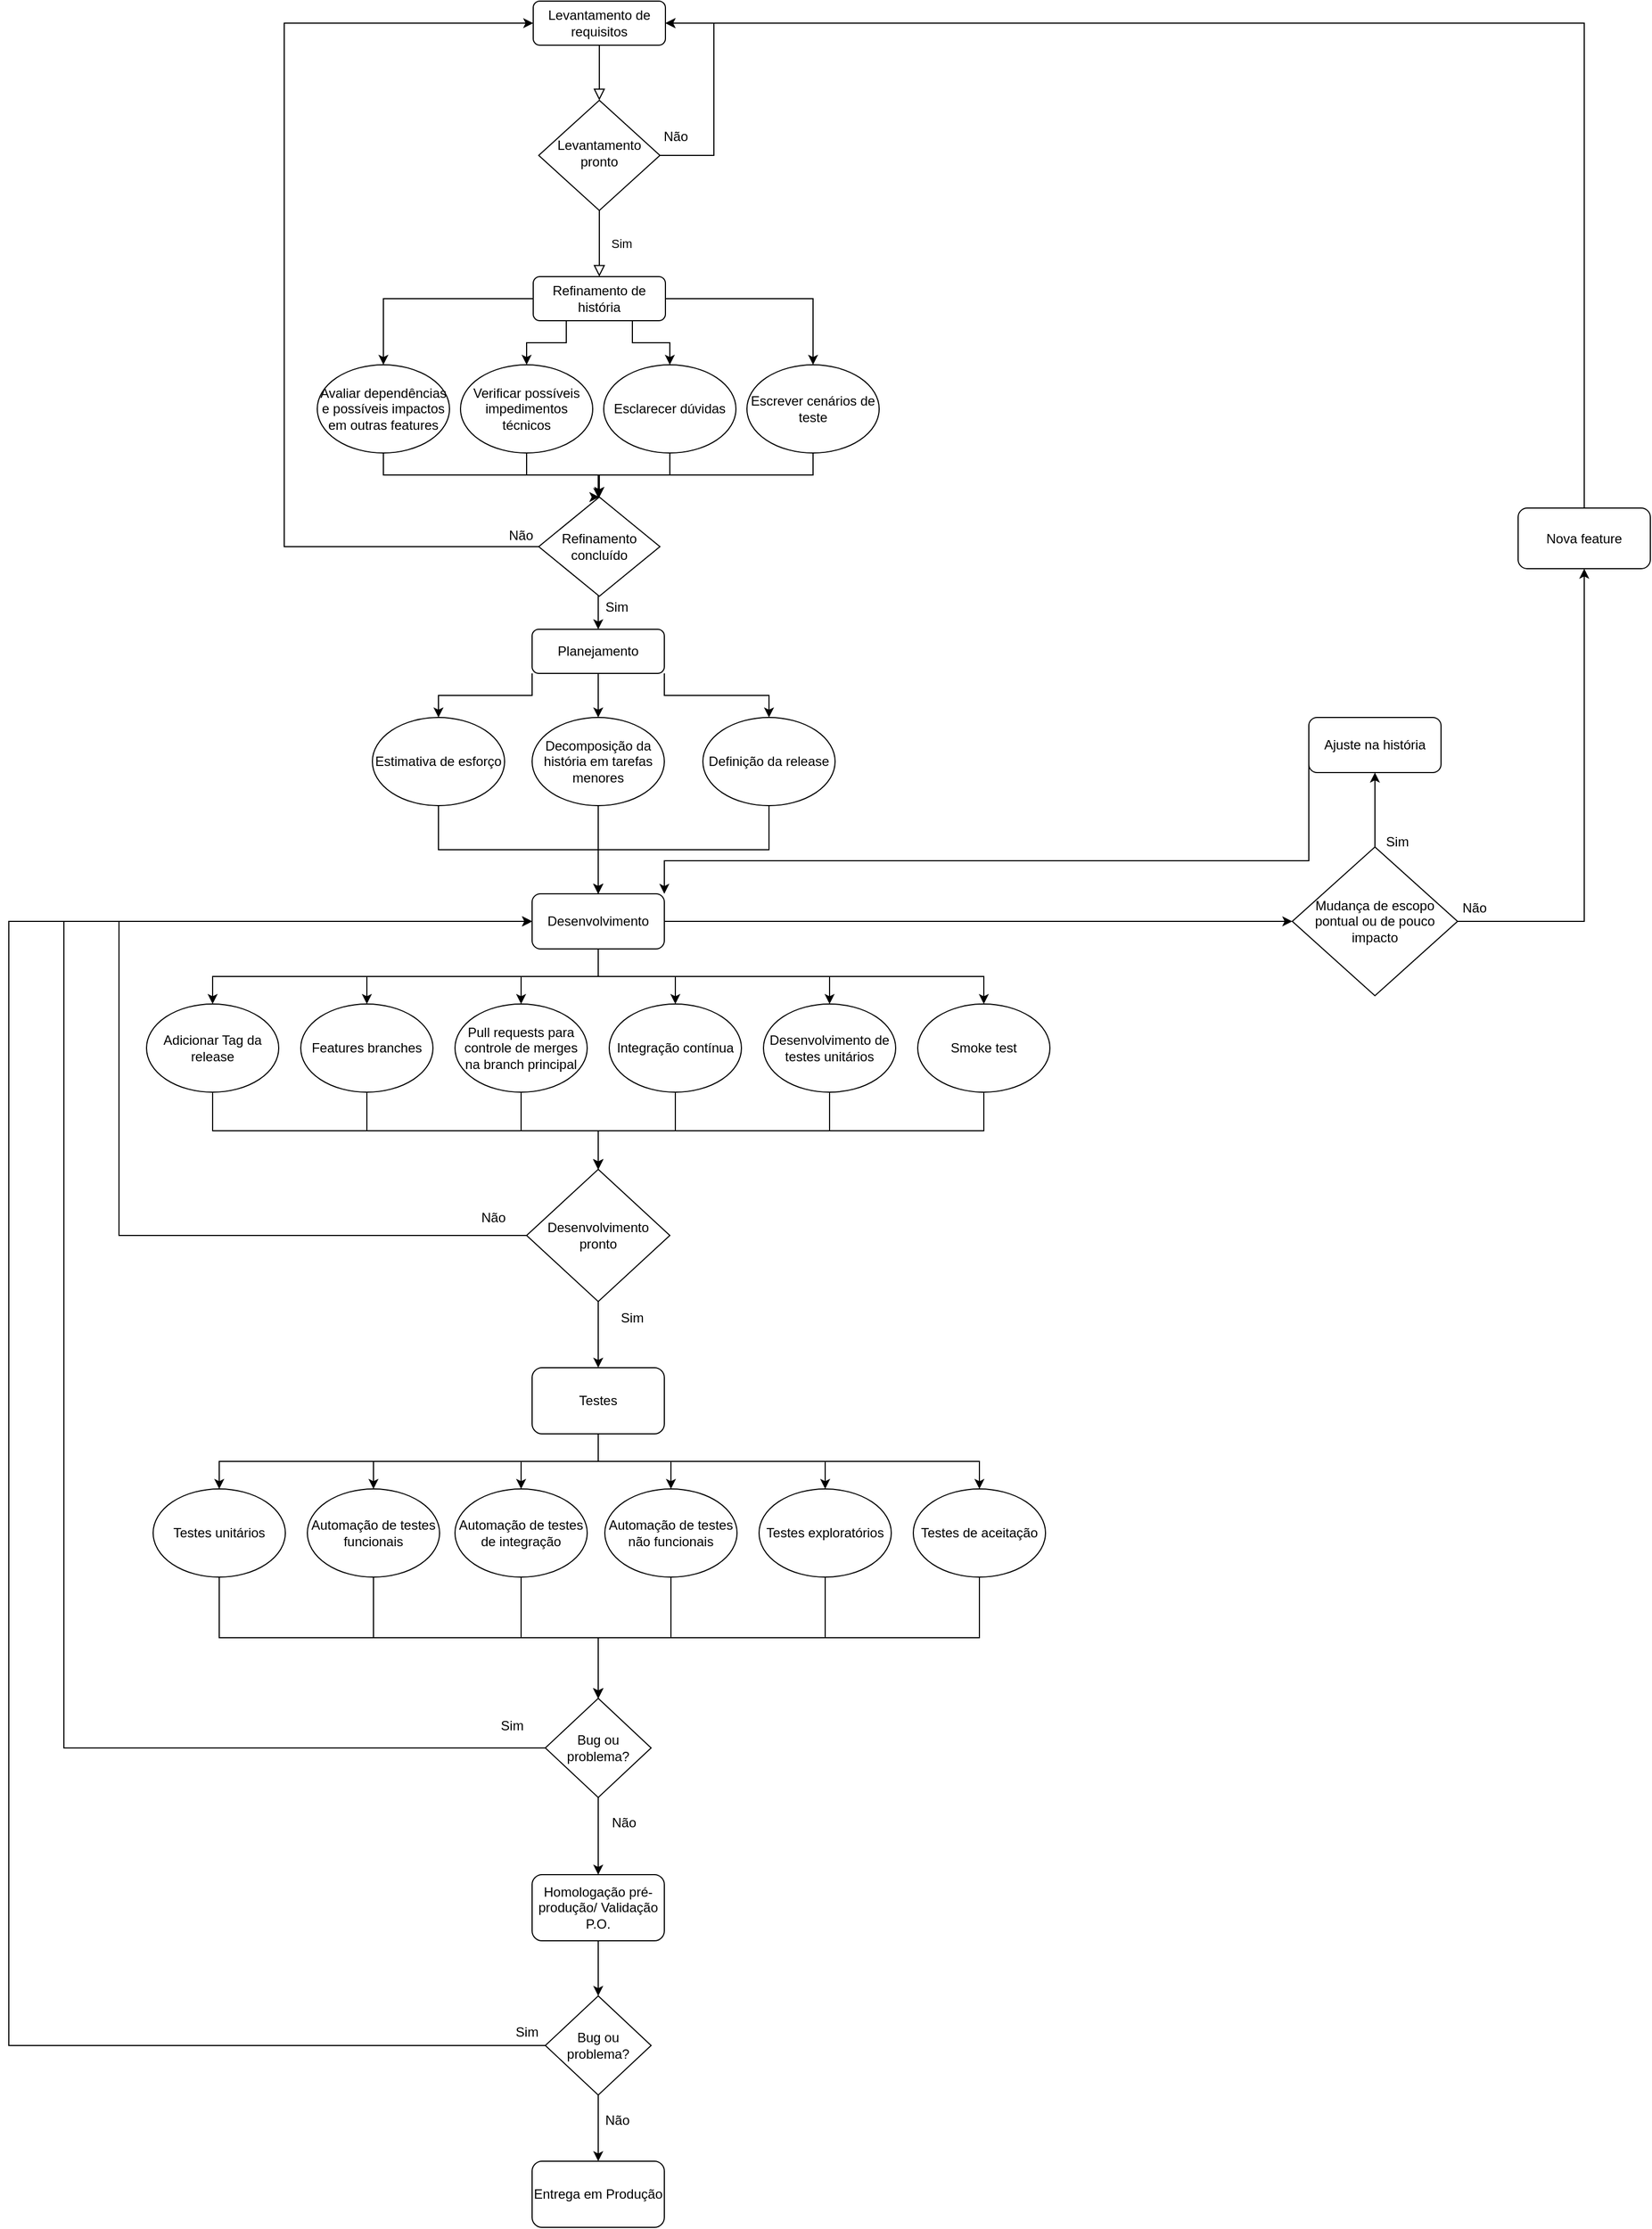 <mxfile version="21.3.4" type="github">
  <diagram id="C5RBs43oDa-KdzZeNtuy" name="Page-1">
    <mxGraphModel dx="2261" dy="803" grid="1" gridSize="10" guides="1" tooltips="1" connect="1" arrows="1" fold="1" page="1" pageScale="1" pageWidth="827" pageHeight="1169" math="0" shadow="0">
      <root>
        <mxCell id="WIyWlLk6GJQsqaUBKTNV-0" />
        <mxCell id="WIyWlLk6GJQsqaUBKTNV-1" parent="WIyWlLk6GJQsqaUBKTNV-0" />
        <mxCell id="WIyWlLk6GJQsqaUBKTNV-2" value="" style="rounded=0;html=1;jettySize=auto;orthogonalLoop=1;fontSize=11;endArrow=block;endFill=0;endSize=8;strokeWidth=1;shadow=0;labelBackgroundColor=none;edgeStyle=orthogonalEdgeStyle;" parent="WIyWlLk6GJQsqaUBKTNV-1" source="WIyWlLk6GJQsqaUBKTNV-3" target="WIyWlLk6GJQsqaUBKTNV-6" edge="1">
          <mxGeometry relative="1" as="geometry" />
        </mxCell>
        <mxCell id="WIyWlLk6GJQsqaUBKTNV-3" value="Levantamento de requisitos" style="rounded=1;whiteSpace=wrap;html=1;fontSize=12;glass=0;strokeWidth=1;shadow=0;" parent="WIyWlLk6GJQsqaUBKTNV-1" vertex="1">
          <mxGeometry x="326" y="80" width="120" height="40" as="geometry" />
        </mxCell>
        <mxCell id="WIyWlLk6GJQsqaUBKTNV-4" value="Sim" style="rounded=0;html=1;jettySize=auto;orthogonalLoop=1;fontSize=11;endArrow=block;endFill=0;endSize=8;strokeWidth=1;shadow=0;labelBackgroundColor=none;edgeStyle=orthogonalEdgeStyle;" parent="WIyWlLk6GJQsqaUBKTNV-1" source="WIyWlLk6GJQsqaUBKTNV-6" edge="1">
          <mxGeometry y="20" relative="1" as="geometry">
            <mxPoint as="offset" />
            <mxPoint x="386" y="330" as="targetPoint" />
            <Array as="points">
              <mxPoint x="386" y="320" />
              <mxPoint x="386" y="320" />
            </Array>
          </mxGeometry>
        </mxCell>
        <mxCell id="gUWSGeCoAkIVPsZjQ3K5-24" style="edgeStyle=orthogonalEdgeStyle;rounded=0;orthogonalLoop=1;jettySize=auto;html=1;exitX=1;exitY=0.5;exitDx=0;exitDy=0;entryX=1;entryY=0.5;entryDx=0;entryDy=0;" edge="1" parent="WIyWlLk6GJQsqaUBKTNV-1" source="WIyWlLk6GJQsqaUBKTNV-6" target="WIyWlLk6GJQsqaUBKTNV-3">
          <mxGeometry relative="1" as="geometry">
            <Array as="points">
              <mxPoint x="490" y="220" />
              <mxPoint x="490" y="100" />
            </Array>
          </mxGeometry>
        </mxCell>
        <mxCell id="WIyWlLk6GJQsqaUBKTNV-6" value="Levantamento pronto" style="rhombus;whiteSpace=wrap;html=1;shadow=0;fontFamily=Helvetica;fontSize=12;align=center;strokeWidth=1;spacing=6;spacingTop=-4;" parent="WIyWlLk6GJQsqaUBKTNV-1" vertex="1">
          <mxGeometry x="331" y="170" width="110" height="100" as="geometry" />
        </mxCell>
        <mxCell id="_JrQf9LCMX_1aPN5_MQG-32" style="edgeStyle=orthogonalEdgeStyle;rounded=0;orthogonalLoop=1;jettySize=auto;html=1;exitX=0.75;exitY=1;exitDx=0;exitDy=0;entryX=0.5;entryY=0;entryDx=0;entryDy=0;" parent="WIyWlLk6GJQsqaUBKTNV-1" source="WIyWlLk6GJQsqaUBKTNV-12" target="_JrQf9LCMX_1aPN5_MQG-2" edge="1">
          <mxGeometry relative="1" as="geometry" />
        </mxCell>
        <mxCell id="_JrQf9LCMX_1aPN5_MQG-34" style="edgeStyle=orthogonalEdgeStyle;rounded=0;orthogonalLoop=1;jettySize=auto;html=1;exitX=1;exitY=0.5;exitDx=0;exitDy=0;entryX=0.5;entryY=0;entryDx=0;entryDy=0;" parent="WIyWlLk6GJQsqaUBKTNV-1" source="WIyWlLk6GJQsqaUBKTNV-12" target="_JrQf9LCMX_1aPN5_MQG-3" edge="1">
          <mxGeometry relative="1" as="geometry" />
        </mxCell>
        <mxCell id="_JrQf9LCMX_1aPN5_MQG-35" style="edgeStyle=orthogonalEdgeStyle;rounded=0;orthogonalLoop=1;jettySize=auto;html=1;exitX=0;exitY=0.5;exitDx=0;exitDy=0;entryX=0.5;entryY=0;entryDx=0;entryDy=0;" parent="WIyWlLk6GJQsqaUBKTNV-1" source="WIyWlLk6GJQsqaUBKTNV-12" target="_JrQf9LCMX_1aPN5_MQG-0" edge="1">
          <mxGeometry relative="1" as="geometry">
            <mxPoint x="190" y="400" as="targetPoint" />
          </mxGeometry>
        </mxCell>
        <mxCell id="_JrQf9LCMX_1aPN5_MQG-36" style="edgeStyle=orthogonalEdgeStyle;rounded=0;orthogonalLoop=1;jettySize=auto;html=1;exitX=0.25;exitY=1;exitDx=0;exitDy=0;entryX=0.5;entryY=0;entryDx=0;entryDy=0;" parent="WIyWlLk6GJQsqaUBKTNV-1" source="WIyWlLk6GJQsqaUBKTNV-12" target="_JrQf9LCMX_1aPN5_MQG-1" edge="1">
          <mxGeometry relative="1" as="geometry" />
        </mxCell>
        <mxCell id="WIyWlLk6GJQsqaUBKTNV-12" value="Refinamento de história" style="rounded=1;whiteSpace=wrap;html=1;fontSize=12;glass=0;strokeWidth=1;shadow=0;" parent="WIyWlLk6GJQsqaUBKTNV-1" vertex="1">
          <mxGeometry x="326" y="330" width="120" height="40" as="geometry" />
        </mxCell>
        <mxCell id="_JrQf9LCMX_1aPN5_MQG-12" style="edgeStyle=orthogonalEdgeStyle;rounded=0;orthogonalLoop=1;jettySize=auto;html=1;exitX=0.5;exitY=1;exitDx=0;exitDy=0;entryX=0.5;entryY=0;entryDx=0;entryDy=0;" parent="WIyWlLk6GJQsqaUBKTNV-1" source="_JrQf9LCMX_1aPN5_MQG-0" target="_JrQf9LCMX_1aPN5_MQG-8" edge="1">
          <mxGeometry relative="1" as="geometry">
            <Array as="points">
              <mxPoint x="190" y="510" />
              <mxPoint x="385" y="510" />
            </Array>
          </mxGeometry>
        </mxCell>
        <mxCell id="_JrQf9LCMX_1aPN5_MQG-0" value="Avaliar dependências e possíveis impactos em outras features" style="ellipse;whiteSpace=wrap;html=1;" parent="WIyWlLk6GJQsqaUBKTNV-1" vertex="1">
          <mxGeometry x="130" y="410" width="120" height="80" as="geometry" />
        </mxCell>
        <mxCell id="_JrQf9LCMX_1aPN5_MQG-11" style="edgeStyle=orthogonalEdgeStyle;rounded=0;orthogonalLoop=1;jettySize=auto;html=1;exitX=0.5;exitY=1;exitDx=0;exitDy=0;entryX=0.5;entryY=0;entryDx=0;entryDy=0;" parent="WIyWlLk6GJQsqaUBKTNV-1" source="_JrQf9LCMX_1aPN5_MQG-1" target="_JrQf9LCMX_1aPN5_MQG-8" edge="1">
          <mxGeometry relative="1" as="geometry" />
        </mxCell>
        <mxCell id="_JrQf9LCMX_1aPN5_MQG-1" value="Verificar possíveis impedimentos técnicos" style="ellipse;whiteSpace=wrap;html=1;" parent="WIyWlLk6GJQsqaUBKTNV-1" vertex="1">
          <mxGeometry x="260" y="410" width="120" height="80" as="geometry" />
        </mxCell>
        <mxCell id="_JrQf9LCMX_1aPN5_MQG-10" style="edgeStyle=orthogonalEdgeStyle;rounded=0;orthogonalLoop=1;jettySize=auto;html=1;entryX=0.5;entryY=0;entryDx=0;entryDy=0;" parent="WIyWlLk6GJQsqaUBKTNV-1" source="_JrQf9LCMX_1aPN5_MQG-2" target="_JrQf9LCMX_1aPN5_MQG-8" edge="1">
          <mxGeometry relative="1" as="geometry" />
        </mxCell>
        <mxCell id="_JrQf9LCMX_1aPN5_MQG-2" value="Esclarecer dúvidas" style="ellipse;whiteSpace=wrap;html=1;" parent="WIyWlLk6GJQsqaUBKTNV-1" vertex="1">
          <mxGeometry x="390" y="410" width="120" height="80" as="geometry" />
        </mxCell>
        <mxCell id="_JrQf9LCMX_1aPN5_MQG-13" style="edgeStyle=orthogonalEdgeStyle;rounded=0;orthogonalLoop=1;jettySize=auto;html=1;exitX=0.5;exitY=1;exitDx=0;exitDy=0;" parent="WIyWlLk6GJQsqaUBKTNV-1" source="_JrQf9LCMX_1aPN5_MQG-3" target="_JrQf9LCMX_1aPN5_MQG-8" edge="1">
          <mxGeometry relative="1" as="geometry">
            <Array as="points">
              <mxPoint x="580" y="510" />
              <mxPoint x="385" y="510" />
            </Array>
          </mxGeometry>
        </mxCell>
        <mxCell id="_JrQf9LCMX_1aPN5_MQG-3" value="Escrever cenários de teste" style="ellipse;whiteSpace=wrap;html=1;" parent="WIyWlLk6GJQsqaUBKTNV-1" vertex="1">
          <mxGeometry x="520" y="410" width="120" height="80" as="geometry" />
        </mxCell>
        <mxCell id="_JrQf9LCMX_1aPN5_MQG-15" style="edgeStyle=orthogonalEdgeStyle;rounded=0;orthogonalLoop=1;jettySize=auto;html=1;exitX=0.5;exitY=1;exitDx=0;exitDy=0;entryX=0.5;entryY=0;entryDx=0;entryDy=0;" parent="WIyWlLk6GJQsqaUBKTNV-1" source="_JrQf9LCMX_1aPN5_MQG-8" target="_JrQf9LCMX_1aPN5_MQG-14" edge="1">
          <mxGeometry relative="1" as="geometry" />
        </mxCell>
        <mxCell id="_JrQf9LCMX_1aPN5_MQG-21" style="edgeStyle=orthogonalEdgeStyle;rounded=0;orthogonalLoop=1;jettySize=auto;html=1;exitX=0;exitY=0.5;exitDx=0;exitDy=0;entryX=0;entryY=0.5;entryDx=0;entryDy=0;" parent="WIyWlLk6GJQsqaUBKTNV-1" source="_JrQf9LCMX_1aPN5_MQG-8" target="WIyWlLk6GJQsqaUBKTNV-3" edge="1">
          <mxGeometry relative="1" as="geometry">
            <Array as="points">
              <mxPoint x="100" y="575" />
              <mxPoint x="100" y="100" />
            </Array>
          </mxGeometry>
        </mxCell>
        <mxCell id="_JrQf9LCMX_1aPN5_MQG-8" value="Refinamento concluído" style="rhombus;whiteSpace=wrap;html=1;" parent="WIyWlLk6GJQsqaUBKTNV-1" vertex="1">
          <mxGeometry x="331" y="530" width="110" height="90" as="geometry" />
        </mxCell>
        <mxCell id="_JrQf9LCMX_1aPN5_MQG-26" style="edgeStyle=orthogonalEdgeStyle;rounded=0;orthogonalLoop=1;jettySize=auto;html=1;exitX=0.5;exitY=1;exitDx=0;exitDy=0;" parent="WIyWlLk6GJQsqaUBKTNV-1" source="_JrQf9LCMX_1aPN5_MQG-14" target="_JrQf9LCMX_1aPN5_MQG-24" edge="1">
          <mxGeometry relative="1" as="geometry" />
        </mxCell>
        <mxCell id="_JrQf9LCMX_1aPN5_MQG-27" style="edgeStyle=orthogonalEdgeStyle;rounded=0;orthogonalLoop=1;jettySize=auto;html=1;exitX=0;exitY=1;exitDx=0;exitDy=0;entryX=0.5;entryY=0;entryDx=0;entryDy=0;" parent="WIyWlLk6GJQsqaUBKTNV-1" source="_JrQf9LCMX_1aPN5_MQG-14" target="_JrQf9LCMX_1aPN5_MQG-23" edge="1">
          <mxGeometry relative="1" as="geometry" />
        </mxCell>
        <mxCell id="_JrQf9LCMX_1aPN5_MQG-28" style="edgeStyle=orthogonalEdgeStyle;rounded=0;orthogonalLoop=1;jettySize=auto;html=1;exitX=1;exitY=1;exitDx=0;exitDy=0;entryX=0.5;entryY=0;entryDx=0;entryDy=0;" parent="WIyWlLk6GJQsqaUBKTNV-1" source="_JrQf9LCMX_1aPN5_MQG-14" target="_JrQf9LCMX_1aPN5_MQG-25" edge="1">
          <mxGeometry relative="1" as="geometry" />
        </mxCell>
        <mxCell id="_JrQf9LCMX_1aPN5_MQG-14" value="Planejamento" style="rounded=1;whiteSpace=wrap;html=1;" parent="WIyWlLk6GJQsqaUBKTNV-1" vertex="1">
          <mxGeometry x="325" y="650" width="120" height="40" as="geometry" />
        </mxCell>
        <mxCell id="_JrQf9LCMX_1aPN5_MQG-16" value="Sim" style="text;html=1;strokeColor=none;fillColor=none;align=center;verticalAlign=middle;whiteSpace=wrap;rounded=0;" parent="WIyWlLk6GJQsqaUBKTNV-1" vertex="1">
          <mxGeometry x="380" y="620" width="44" height="20" as="geometry" />
        </mxCell>
        <mxCell id="_JrQf9LCMX_1aPN5_MQG-22" value="Não" style="text;html=1;strokeColor=none;fillColor=none;align=center;verticalAlign=middle;whiteSpace=wrap;rounded=0;" parent="WIyWlLk6GJQsqaUBKTNV-1" vertex="1">
          <mxGeometry x="285" y="550" width="60" height="30" as="geometry" />
        </mxCell>
        <mxCell id="_JrQf9LCMX_1aPN5_MQG-38" style="edgeStyle=orthogonalEdgeStyle;rounded=0;orthogonalLoop=1;jettySize=auto;html=1;exitX=0.5;exitY=1;exitDx=0;exitDy=0;" parent="WIyWlLk6GJQsqaUBKTNV-1" source="_JrQf9LCMX_1aPN5_MQG-23" target="_JrQf9LCMX_1aPN5_MQG-37" edge="1">
          <mxGeometry relative="1" as="geometry" />
        </mxCell>
        <mxCell id="_JrQf9LCMX_1aPN5_MQG-23" value="Estimativa de esforço" style="ellipse;whiteSpace=wrap;html=1;" parent="WIyWlLk6GJQsqaUBKTNV-1" vertex="1">
          <mxGeometry x="180" y="730" width="120" height="80" as="geometry" />
        </mxCell>
        <mxCell id="_JrQf9LCMX_1aPN5_MQG-39" style="edgeStyle=orthogonalEdgeStyle;rounded=0;orthogonalLoop=1;jettySize=auto;html=1;exitX=0.5;exitY=1;exitDx=0;exitDy=0;entryX=0.5;entryY=0;entryDx=0;entryDy=0;" parent="WIyWlLk6GJQsqaUBKTNV-1" source="_JrQf9LCMX_1aPN5_MQG-24" target="_JrQf9LCMX_1aPN5_MQG-37" edge="1">
          <mxGeometry relative="1" as="geometry" />
        </mxCell>
        <mxCell id="_JrQf9LCMX_1aPN5_MQG-24" value="Decomposição da história em tarefas menores" style="ellipse;whiteSpace=wrap;html=1;" parent="WIyWlLk6GJQsqaUBKTNV-1" vertex="1">
          <mxGeometry x="325" y="730" width="120" height="80" as="geometry" />
        </mxCell>
        <mxCell id="_JrQf9LCMX_1aPN5_MQG-40" style="edgeStyle=orthogonalEdgeStyle;rounded=0;orthogonalLoop=1;jettySize=auto;html=1;exitX=0.5;exitY=1;exitDx=0;exitDy=0;entryX=0.5;entryY=0;entryDx=0;entryDy=0;" parent="WIyWlLk6GJQsqaUBKTNV-1" source="_JrQf9LCMX_1aPN5_MQG-25" target="_JrQf9LCMX_1aPN5_MQG-37" edge="1">
          <mxGeometry relative="1" as="geometry" />
        </mxCell>
        <mxCell id="_JrQf9LCMX_1aPN5_MQG-25" value="Definição da release" style="ellipse;whiteSpace=wrap;html=1;" parent="WIyWlLk6GJQsqaUBKTNV-1" vertex="1">
          <mxGeometry x="480" y="730" width="120" height="80" as="geometry" />
        </mxCell>
        <mxCell id="_JrQf9LCMX_1aPN5_MQG-50" style="edgeStyle=orthogonalEdgeStyle;rounded=0;orthogonalLoop=1;jettySize=auto;html=1;exitX=0.5;exitY=1;exitDx=0;exitDy=0;entryX=0.5;entryY=0;entryDx=0;entryDy=0;" parent="WIyWlLk6GJQsqaUBKTNV-1" source="_JrQf9LCMX_1aPN5_MQG-37" target="_JrQf9LCMX_1aPN5_MQG-43" edge="1">
          <mxGeometry relative="1" as="geometry" />
        </mxCell>
        <mxCell id="_JrQf9LCMX_1aPN5_MQG-51" style="edgeStyle=orthogonalEdgeStyle;rounded=0;orthogonalLoop=1;jettySize=auto;html=1;exitX=0.5;exitY=1;exitDx=0;exitDy=0;entryX=0.5;entryY=0;entryDx=0;entryDy=0;" parent="WIyWlLk6GJQsqaUBKTNV-1" source="_JrQf9LCMX_1aPN5_MQG-37" target="_JrQf9LCMX_1aPN5_MQG-42" edge="1">
          <mxGeometry relative="1" as="geometry" />
        </mxCell>
        <mxCell id="_JrQf9LCMX_1aPN5_MQG-52" style="edgeStyle=orthogonalEdgeStyle;rounded=0;orthogonalLoop=1;jettySize=auto;html=1;exitX=0.5;exitY=1;exitDx=0;exitDy=0;entryX=0.5;entryY=0;entryDx=0;entryDy=0;" parent="WIyWlLk6GJQsqaUBKTNV-1" source="_JrQf9LCMX_1aPN5_MQG-37" target="_JrQf9LCMX_1aPN5_MQG-41" edge="1">
          <mxGeometry relative="1" as="geometry" />
        </mxCell>
        <mxCell id="_JrQf9LCMX_1aPN5_MQG-53" style="edgeStyle=orthogonalEdgeStyle;rounded=0;orthogonalLoop=1;jettySize=auto;html=1;exitX=0.5;exitY=1;exitDx=0;exitDy=0;entryX=0.5;entryY=0;entryDx=0;entryDy=0;" parent="WIyWlLk6GJQsqaUBKTNV-1" source="_JrQf9LCMX_1aPN5_MQG-37" target="_JrQf9LCMX_1aPN5_MQG-44" edge="1">
          <mxGeometry relative="1" as="geometry" />
        </mxCell>
        <mxCell id="_JrQf9LCMX_1aPN5_MQG-54" style="edgeStyle=orthogonalEdgeStyle;rounded=0;orthogonalLoop=1;jettySize=auto;html=1;exitX=0.5;exitY=1;exitDx=0;exitDy=0;entryX=0.5;entryY=0;entryDx=0;entryDy=0;" parent="WIyWlLk6GJQsqaUBKTNV-1" source="_JrQf9LCMX_1aPN5_MQG-37" target="_JrQf9LCMX_1aPN5_MQG-46" edge="1">
          <mxGeometry relative="1" as="geometry" />
        </mxCell>
        <mxCell id="_JrQf9LCMX_1aPN5_MQG-55" style="edgeStyle=orthogonalEdgeStyle;rounded=0;orthogonalLoop=1;jettySize=auto;html=1;exitX=0.5;exitY=1;exitDx=0;exitDy=0;entryX=0.5;entryY=0;entryDx=0;entryDy=0;" parent="WIyWlLk6GJQsqaUBKTNV-1" source="_JrQf9LCMX_1aPN5_MQG-37" target="_JrQf9LCMX_1aPN5_MQG-48" edge="1">
          <mxGeometry relative="1" as="geometry" />
        </mxCell>
        <mxCell id="gUWSGeCoAkIVPsZjQ3K5-43" style="edgeStyle=orthogonalEdgeStyle;rounded=0;orthogonalLoop=1;jettySize=auto;html=1;exitX=1;exitY=0.5;exitDx=0;exitDy=0;entryX=0;entryY=0.5;entryDx=0;entryDy=0;" edge="1" parent="WIyWlLk6GJQsqaUBKTNV-1" source="_JrQf9LCMX_1aPN5_MQG-37" target="gUWSGeCoAkIVPsZjQ3K5-31">
          <mxGeometry relative="1" as="geometry" />
        </mxCell>
        <mxCell id="_JrQf9LCMX_1aPN5_MQG-37" value="Desenvolvimento" style="rounded=1;whiteSpace=wrap;html=1;" parent="WIyWlLk6GJQsqaUBKTNV-1" vertex="1">
          <mxGeometry x="325" y="890" width="120" height="50" as="geometry" />
        </mxCell>
        <mxCell id="_JrQf9LCMX_1aPN5_MQG-56" style="edgeStyle=orthogonalEdgeStyle;rounded=0;orthogonalLoop=1;jettySize=auto;html=1;exitX=0.5;exitY=1;exitDx=0;exitDy=0;" parent="WIyWlLk6GJQsqaUBKTNV-1" source="_JrQf9LCMX_1aPN5_MQG-41" target="_JrQf9LCMX_1aPN5_MQG-49" edge="1">
          <mxGeometry relative="1" as="geometry" />
        </mxCell>
        <mxCell id="_JrQf9LCMX_1aPN5_MQG-41" value="Adicionar Tag da release" style="ellipse;whiteSpace=wrap;html=1;" parent="WIyWlLk6GJQsqaUBKTNV-1" vertex="1">
          <mxGeometry x="-25" y="990" width="120" height="80" as="geometry" />
        </mxCell>
        <mxCell id="_JrQf9LCMX_1aPN5_MQG-58" style="edgeStyle=orthogonalEdgeStyle;rounded=0;orthogonalLoop=1;jettySize=auto;html=1;exitX=0.5;exitY=1;exitDx=0;exitDy=0;entryX=0.5;entryY=0;entryDx=0;entryDy=0;" parent="WIyWlLk6GJQsqaUBKTNV-1" source="_JrQf9LCMX_1aPN5_MQG-42" target="_JrQf9LCMX_1aPN5_MQG-49" edge="1">
          <mxGeometry relative="1" as="geometry" />
        </mxCell>
        <mxCell id="_JrQf9LCMX_1aPN5_MQG-42" value="Features branches" style="ellipse;whiteSpace=wrap;html=1;" parent="WIyWlLk6GJQsqaUBKTNV-1" vertex="1">
          <mxGeometry x="115" y="990" width="120" height="80" as="geometry" />
        </mxCell>
        <mxCell id="_JrQf9LCMX_1aPN5_MQG-59" style="edgeStyle=orthogonalEdgeStyle;rounded=0;orthogonalLoop=1;jettySize=auto;html=1;exitX=0.5;exitY=1;exitDx=0;exitDy=0;entryX=0.5;entryY=0;entryDx=0;entryDy=0;" parent="WIyWlLk6GJQsqaUBKTNV-1" source="_JrQf9LCMX_1aPN5_MQG-43" target="_JrQf9LCMX_1aPN5_MQG-49" edge="1">
          <mxGeometry relative="1" as="geometry" />
        </mxCell>
        <mxCell id="_JrQf9LCMX_1aPN5_MQG-43" value="Pull requests para controle de merges na branch principal" style="ellipse;whiteSpace=wrap;html=1;" parent="WIyWlLk6GJQsqaUBKTNV-1" vertex="1">
          <mxGeometry x="255" y="990" width="120" height="80" as="geometry" />
        </mxCell>
        <mxCell id="_JrQf9LCMX_1aPN5_MQG-60" style="edgeStyle=orthogonalEdgeStyle;rounded=0;orthogonalLoop=1;jettySize=auto;html=1;exitX=0.5;exitY=1;exitDx=0;exitDy=0;entryX=0.5;entryY=0;entryDx=0;entryDy=0;" parent="WIyWlLk6GJQsqaUBKTNV-1" source="_JrQf9LCMX_1aPN5_MQG-44" target="_JrQf9LCMX_1aPN5_MQG-49" edge="1">
          <mxGeometry relative="1" as="geometry" />
        </mxCell>
        <mxCell id="_JrQf9LCMX_1aPN5_MQG-44" value="Integração contínua" style="ellipse;whiteSpace=wrap;html=1;" parent="WIyWlLk6GJQsqaUBKTNV-1" vertex="1">
          <mxGeometry x="395" y="990" width="120" height="80" as="geometry" />
        </mxCell>
        <mxCell id="_JrQf9LCMX_1aPN5_MQG-61" style="edgeStyle=orthogonalEdgeStyle;rounded=0;orthogonalLoop=1;jettySize=auto;html=1;exitX=0.5;exitY=1;exitDx=0;exitDy=0;entryX=0.5;entryY=0;entryDx=0;entryDy=0;" parent="WIyWlLk6GJQsqaUBKTNV-1" source="_JrQf9LCMX_1aPN5_MQG-46" target="_JrQf9LCMX_1aPN5_MQG-49" edge="1">
          <mxGeometry relative="1" as="geometry" />
        </mxCell>
        <mxCell id="_JrQf9LCMX_1aPN5_MQG-46" value="Desenvolvimento de testes unitários" style="ellipse;whiteSpace=wrap;html=1;" parent="WIyWlLk6GJQsqaUBKTNV-1" vertex="1">
          <mxGeometry x="535" y="990" width="120" height="80" as="geometry" />
        </mxCell>
        <mxCell id="_JrQf9LCMX_1aPN5_MQG-62" style="edgeStyle=orthogonalEdgeStyle;rounded=0;orthogonalLoop=1;jettySize=auto;html=1;exitX=0.5;exitY=1;exitDx=0;exitDy=0;entryX=0.5;entryY=0;entryDx=0;entryDy=0;" parent="WIyWlLk6GJQsqaUBKTNV-1" source="_JrQf9LCMX_1aPN5_MQG-48" target="_JrQf9LCMX_1aPN5_MQG-49" edge="1">
          <mxGeometry relative="1" as="geometry" />
        </mxCell>
        <mxCell id="_JrQf9LCMX_1aPN5_MQG-48" value="Smoke test" style="ellipse;whiteSpace=wrap;html=1;" parent="WIyWlLk6GJQsqaUBKTNV-1" vertex="1">
          <mxGeometry x="675" y="990" width="120" height="80" as="geometry" />
        </mxCell>
        <mxCell id="_JrQf9LCMX_1aPN5_MQG-63" style="edgeStyle=orthogonalEdgeStyle;rounded=0;orthogonalLoop=1;jettySize=auto;html=1;exitX=0;exitY=0.5;exitDx=0;exitDy=0;entryX=0;entryY=0.5;entryDx=0;entryDy=0;" parent="WIyWlLk6GJQsqaUBKTNV-1" source="_JrQf9LCMX_1aPN5_MQG-49" target="_JrQf9LCMX_1aPN5_MQG-37" edge="1">
          <mxGeometry relative="1" as="geometry">
            <Array as="points">
              <mxPoint x="-50" y="1200" />
              <mxPoint x="-50" y="915" />
            </Array>
          </mxGeometry>
        </mxCell>
        <mxCell id="_JrQf9LCMX_1aPN5_MQG-67" style="edgeStyle=orthogonalEdgeStyle;rounded=0;orthogonalLoop=1;jettySize=auto;html=1;exitX=0.5;exitY=1;exitDx=0;exitDy=0;entryX=0.5;entryY=0;entryDx=0;entryDy=0;" parent="WIyWlLk6GJQsqaUBKTNV-1" source="_JrQf9LCMX_1aPN5_MQG-49" target="_JrQf9LCMX_1aPN5_MQG-65" edge="1">
          <mxGeometry relative="1" as="geometry" />
        </mxCell>
        <mxCell id="_JrQf9LCMX_1aPN5_MQG-49" value="Desenvolvimento pronto" style="rhombus;whiteSpace=wrap;html=1;" parent="WIyWlLk6GJQsqaUBKTNV-1" vertex="1">
          <mxGeometry x="320" y="1140" width="130" height="120" as="geometry" />
        </mxCell>
        <mxCell id="_JrQf9LCMX_1aPN5_MQG-64" value="Não" style="text;html=1;strokeColor=none;fillColor=none;align=center;verticalAlign=middle;whiteSpace=wrap;rounded=0;" parent="WIyWlLk6GJQsqaUBKTNV-1" vertex="1">
          <mxGeometry x="260" y="1169" width="60" height="30" as="geometry" />
        </mxCell>
        <mxCell id="_JrQf9LCMX_1aPN5_MQG-74" style="edgeStyle=orthogonalEdgeStyle;rounded=0;orthogonalLoop=1;jettySize=auto;html=1;exitX=0.5;exitY=1;exitDx=0;exitDy=0;entryX=0.5;entryY=0;entryDx=0;entryDy=0;" parent="WIyWlLk6GJQsqaUBKTNV-1" source="_JrQf9LCMX_1aPN5_MQG-65" target="_JrQf9LCMX_1aPN5_MQG-71" edge="1">
          <mxGeometry relative="1" as="geometry" />
        </mxCell>
        <mxCell id="_JrQf9LCMX_1aPN5_MQG-75" style="edgeStyle=orthogonalEdgeStyle;rounded=0;orthogonalLoop=1;jettySize=auto;html=1;exitX=0.5;exitY=1;exitDx=0;exitDy=0;" parent="WIyWlLk6GJQsqaUBKTNV-1" source="_JrQf9LCMX_1aPN5_MQG-65" target="_JrQf9LCMX_1aPN5_MQG-72" edge="1">
          <mxGeometry relative="1" as="geometry" />
        </mxCell>
        <mxCell id="_JrQf9LCMX_1aPN5_MQG-76" style="edgeStyle=orthogonalEdgeStyle;rounded=0;orthogonalLoop=1;jettySize=auto;html=1;exitX=0.5;exitY=1;exitDx=0;exitDy=0;entryX=0.5;entryY=0;entryDx=0;entryDy=0;" parent="WIyWlLk6GJQsqaUBKTNV-1" source="_JrQf9LCMX_1aPN5_MQG-65" target="_JrQf9LCMX_1aPN5_MQG-73" edge="1">
          <mxGeometry relative="1" as="geometry" />
        </mxCell>
        <mxCell id="_JrQf9LCMX_1aPN5_MQG-77" style="edgeStyle=orthogonalEdgeStyle;rounded=0;orthogonalLoop=1;jettySize=auto;html=1;exitX=0.5;exitY=1;exitDx=0;exitDy=0;entryX=0.5;entryY=0;entryDx=0;entryDy=0;" parent="WIyWlLk6GJQsqaUBKTNV-1" source="_JrQf9LCMX_1aPN5_MQG-65" target="_JrQf9LCMX_1aPN5_MQG-70" edge="1">
          <mxGeometry relative="1" as="geometry" />
        </mxCell>
        <mxCell id="_JrQf9LCMX_1aPN5_MQG-78" style="edgeStyle=orthogonalEdgeStyle;rounded=0;orthogonalLoop=1;jettySize=auto;html=1;exitX=0.5;exitY=1;exitDx=0;exitDy=0;entryX=0.5;entryY=0;entryDx=0;entryDy=0;" parent="WIyWlLk6GJQsqaUBKTNV-1" source="_JrQf9LCMX_1aPN5_MQG-65" target="_JrQf9LCMX_1aPN5_MQG-69" edge="1">
          <mxGeometry relative="1" as="geometry" />
        </mxCell>
        <mxCell id="_JrQf9LCMX_1aPN5_MQG-79" style="edgeStyle=orthogonalEdgeStyle;rounded=0;orthogonalLoop=1;jettySize=auto;html=1;exitX=0.5;exitY=1;exitDx=0;exitDy=0;entryX=0.5;entryY=0;entryDx=0;entryDy=0;" parent="WIyWlLk6GJQsqaUBKTNV-1" source="_JrQf9LCMX_1aPN5_MQG-65" target="_JrQf9LCMX_1aPN5_MQG-68" edge="1">
          <mxGeometry relative="1" as="geometry" />
        </mxCell>
        <mxCell id="_JrQf9LCMX_1aPN5_MQG-65" value="Testes" style="rounded=1;whiteSpace=wrap;html=1;" parent="WIyWlLk6GJQsqaUBKTNV-1" vertex="1">
          <mxGeometry x="325" y="1320" width="120" height="60" as="geometry" />
        </mxCell>
        <mxCell id="gUWSGeCoAkIVPsZjQ3K5-0" style="edgeStyle=orthogonalEdgeStyle;rounded=0;orthogonalLoop=1;jettySize=auto;html=1;exitX=0.5;exitY=1;exitDx=0;exitDy=0;" edge="1" parent="WIyWlLk6GJQsqaUBKTNV-1" source="_JrQf9LCMX_1aPN5_MQG-68" target="_JrQf9LCMX_1aPN5_MQG-80">
          <mxGeometry relative="1" as="geometry" />
        </mxCell>
        <mxCell id="_JrQf9LCMX_1aPN5_MQG-68" value="Testes unitários" style="ellipse;whiteSpace=wrap;html=1;" parent="WIyWlLk6GJQsqaUBKTNV-1" vertex="1">
          <mxGeometry x="-19" y="1430" width="120" height="80" as="geometry" />
        </mxCell>
        <mxCell id="gUWSGeCoAkIVPsZjQ3K5-2" style="edgeStyle=orthogonalEdgeStyle;rounded=0;orthogonalLoop=1;jettySize=auto;html=1;exitX=0.5;exitY=1;exitDx=0;exitDy=0;entryX=0.5;entryY=0;entryDx=0;entryDy=0;" edge="1" parent="WIyWlLk6GJQsqaUBKTNV-1" source="_JrQf9LCMX_1aPN5_MQG-69" target="_JrQf9LCMX_1aPN5_MQG-80">
          <mxGeometry relative="1" as="geometry" />
        </mxCell>
        <mxCell id="_JrQf9LCMX_1aPN5_MQG-69" value="Automação de testes funcionais" style="ellipse;whiteSpace=wrap;html=1;" parent="WIyWlLk6GJQsqaUBKTNV-1" vertex="1">
          <mxGeometry x="121" y="1430" width="120" height="80" as="geometry" />
        </mxCell>
        <mxCell id="gUWSGeCoAkIVPsZjQ3K5-3" style="edgeStyle=orthogonalEdgeStyle;rounded=0;orthogonalLoop=1;jettySize=auto;html=1;exitX=0.5;exitY=1;exitDx=0;exitDy=0;entryX=0.5;entryY=0;entryDx=0;entryDy=0;" edge="1" parent="WIyWlLk6GJQsqaUBKTNV-1" source="_JrQf9LCMX_1aPN5_MQG-70" target="_JrQf9LCMX_1aPN5_MQG-80">
          <mxGeometry relative="1" as="geometry" />
        </mxCell>
        <mxCell id="_JrQf9LCMX_1aPN5_MQG-70" value="Automação de testes de integração" style="ellipse;whiteSpace=wrap;html=1;" parent="WIyWlLk6GJQsqaUBKTNV-1" vertex="1">
          <mxGeometry x="255" y="1430" width="120" height="80" as="geometry" />
        </mxCell>
        <mxCell id="gUWSGeCoAkIVPsZjQ3K5-4" style="edgeStyle=orthogonalEdgeStyle;rounded=0;orthogonalLoop=1;jettySize=auto;html=1;exitX=0.5;exitY=1;exitDx=0;exitDy=0;entryX=0.5;entryY=0;entryDx=0;entryDy=0;" edge="1" parent="WIyWlLk6GJQsqaUBKTNV-1" source="_JrQf9LCMX_1aPN5_MQG-71" target="_JrQf9LCMX_1aPN5_MQG-80">
          <mxGeometry relative="1" as="geometry" />
        </mxCell>
        <mxCell id="_JrQf9LCMX_1aPN5_MQG-71" value="Automação de testes não funcionais" style="ellipse;whiteSpace=wrap;html=1;" parent="WIyWlLk6GJQsqaUBKTNV-1" vertex="1">
          <mxGeometry x="391" y="1430" width="120" height="80" as="geometry" />
        </mxCell>
        <mxCell id="gUWSGeCoAkIVPsZjQ3K5-5" style="edgeStyle=orthogonalEdgeStyle;rounded=0;orthogonalLoop=1;jettySize=auto;html=1;exitX=0.5;exitY=1;exitDx=0;exitDy=0;entryX=0.5;entryY=0;entryDx=0;entryDy=0;" edge="1" parent="WIyWlLk6GJQsqaUBKTNV-1" source="_JrQf9LCMX_1aPN5_MQG-72" target="_JrQf9LCMX_1aPN5_MQG-80">
          <mxGeometry relative="1" as="geometry" />
        </mxCell>
        <mxCell id="_JrQf9LCMX_1aPN5_MQG-72" value="Testes exploratórios" style="ellipse;whiteSpace=wrap;html=1;" parent="WIyWlLk6GJQsqaUBKTNV-1" vertex="1">
          <mxGeometry x="531" y="1430" width="120" height="80" as="geometry" />
        </mxCell>
        <mxCell id="gUWSGeCoAkIVPsZjQ3K5-6" style="edgeStyle=orthogonalEdgeStyle;rounded=0;orthogonalLoop=1;jettySize=auto;html=1;exitX=0.5;exitY=1;exitDx=0;exitDy=0;entryX=0.5;entryY=0;entryDx=0;entryDy=0;" edge="1" parent="WIyWlLk6GJQsqaUBKTNV-1" source="_JrQf9LCMX_1aPN5_MQG-73" target="_JrQf9LCMX_1aPN5_MQG-80">
          <mxGeometry relative="1" as="geometry" />
        </mxCell>
        <mxCell id="_JrQf9LCMX_1aPN5_MQG-73" value="Testes de aceitação" style="ellipse;whiteSpace=wrap;html=1;" parent="WIyWlLk6GJQsqaUBKTNV-1" vertex="1">
          <mxGeometry x="671" y="1430" width="120" height="80" as="geometry" />
        </mxCell>
        <mxCell id="gUWSGeCoAkIVPsZjQ3K5-10" style="edgeStyle=orthogonalEdgeStyle;rounded=0;orthogonalLoop=1;jettySize=auto;html=1;exitX=0.5;exitY=1;exitDx=0;exitDy=0;" edge="1" parent="WIyWlLk6GJQsqaUBKTNV-1" source="_JrQf9LCMX_1aPN5_MQG-80" target="gUWSGeCoAkIVPsZjQ3K5-9">
          <mxGeometry relative="1" as="geometry" />
        </mxCell>
        <mxCell id="gUWSGeCoAkIVPsZjQ3K5-16" style="edgeStyle=orthogonalEdgeStyle;rounded=0;orthogonalLoop=1;jettySize=auto;html=1;exitX=0;exitY=0.5;exitDx=0;exitDy=0;entryX=0;entryY=0.5;entryDx=0;entryDy=0;" edge="1" parent="WIyWlLk6GJQsqaUBKTNV-1" source="_JrQf9LCMX_1aPN5_MQG-80" target="_JrQf9LCMX_1aPN5_MQG-37">
          <mxGeometry relative="1" as="geometry">
            <Array as="points">
              <mxPoint x="-100" y="1665" />
              <mxPoint x="-100" y="915" />
            </Array>
          </mxGeometry>
        </mxCell>
        <mxCell id="_JrQf9LCMX_1aPN5_MQG-80" value="Bug ou problema?" style="rhombus;whiteSpace=wrap;html=1;" parent="WIyWlLk6GJQsqaUBKTNV-1" vertex="1">
          <mxGeometry x="337" y="1620" width="96" height="90" as="geometry" />
        </mxCell>
        <mxCell id="_JrQf9LCMX_1aPN5_MQG-82" value="Sim" style="text;html=1;strokeColor=none;fillColor=none;align=center;verticalAlign=middle;whiteSpace=wrap;rounded=0;" parent="WIyWlLk6GJQsqaUBKTNV-1" vertex="1">
          <mxGeometry x="386" y="1260" width="60" height="30" as="geometry" />
        </mxCell>
        <mxCell id="gUWSGeCoAkIVPsZjQ3K5-8" value="Sim" style="text;html=1;strokeColor=none;fillColor=none;align=center;verticalAlign=middle;whiteSpace=wrap;rounded=0;" vertex="1" parent="WIyWlLk6GJQsqaUBKTNV-1">
          <mxGeometry x="277" y="1630" width="60" height="30" as="geometry" />
        </mxCell>
        <mxCell id="gUWSGeCoAkIVPsZjQ3K5-14" style="edgeStyle=orthogonalEdgeStyle;rounded=0;orthogonalLoop=1;jettySize=auto;html=1;exitX=0.5;exitY=1;exitDx=0;exitDy=0;entryX=0.5;entryY=0;entryDx=0;entryDy=0;" edge="1" parent="WIyWlLk6GJQsqaUBKTNV-1" source="gUWSGeCoAkIVPsZjQ3K5-9" target="gUWSGeCoAkIVPsZjQ3K5-13">
          <mxGeometry relative="1" as="geometry" />
        </mxCell>
        <mxCell id="gUWSGeCoAkIVPsZjQ3K5-9" value="Homologação pré-produção/ Validação P.O." style="rounded=1;whiteSpace=wrap;html=1;" vertex="1" parent="WIyWlLk6GJQsqaUBKTNV-1">
          <mxGeometry x="325" y="1780" width="120" height="60" as="geometry" />
        </mxCell>
        <mxCell id="gUWSGeCoAkIVPsZjQ3K5-12" value="Não" style="text;html=1;align=center;verticalAlign=middle;resizable=0;points=[];autosize=1;strokeColor=none;fillColor=none;" vertex="1" parent="WIyWlLk6GJQsqaUBKTNV-1">
          <mxGeometry x="383" y="1718" width="50" height="30" as="geometry" />
        </mxCell>
        <mxCell id="gUWSGeCoAkIVPsZjQ3K5-15" style="edgeStyle=orthogonalEdgeStyle;rounded=0;orthogonalLoop=1;jettySize=auto;html=1;exitX=0;exitY=0.5;exitDx=0;exitDy=0;entryX=0;entryY=0.5;entryDx=0;entryDy=0;" edge="1" parent="WIyWlLk6GJQsqaUBKTNV-1" source="gUWSGeCoAkIVPsZjQ3K5-13" target="_JrQf9LCMX_1aPN5_MQG-37">
          <mxGeometry relative="1" as="geometry">
            <Array as="points">
              <mxPoint x="-150" y="1935" />
              <mxPoint x="-150" y="915" />
            </Array>
          </mxGeometry>
        </mxCell>
        <mxCell id="gUWSGeCoAkIVPsZjQ3K5-19" style="edgeStyle=orthogonalEdgeStyle;rounded=0;orthogonalLoop=1;jettySize=auto;html=1;exitX=0.5;exitY=1;exitDx=0;exitDy=0;entryX=0.5;entryY=0;entryDx=0;entryDy=0;" edge="1" parent="WIyWlLk6GJQsqaUBKTNV-1" source="gUWSGeCoAkIVPsZjQ3K5-13" target="gUWSGeCoAkIVPsZjQ3K5-18">
          <mxGeometry relative="1" as="geometry" />
        </mxCell>
        <mxCell id="gUWSGeCoAkIVPsZjQ3K5-13" value="Bug ou problema?" style="rhombus;whiteSpace=wrap;html=1;" vertex="1" parent="WIyWlLk6GJQsqaUBKTNV-1">
          <mxGeometry x="337" y="1890" width="96" height="90" as="geometry" />
        </mxCell>
        <mxCell id="gUWSGeCoAkIVPsZjQ3K5-17" value="Sim" style="text;html=1;align=center;verticalAlign=middle;resizable=0;points=[];autosize=1;strokeColor=none;fillColor=none;" vertex="1" parent="WIyWlLk6GJQsqaUBKTNV-1">
          <mxGeometry x="300" y="1908" width="40" height="30" as="geometry" />
        </mxCell>
        <mxCell id="gUWSGeCoAkIVPsZjQ3K5-18" value="Entrega em Produção" style="rounded=1;whiteSpace=wrap;html=1;" vertex="1" parent="WIyWlLk6GJQsqaUBKTNV-1">
          <mxGeometry x="325" y="2040" width="120" height="60" as="geometry" />
        </mxCell>
        <mxCell id="gUWSGeCoAkIVPsZjQ3K5-20" value="Não" style="text;html=1;align=center;verticalAlign=middle;resizable=0;points=[];autosize=1;strokeColor=none;fillColor=none;" vertex="1" parent="WIyWlLk6GJQsqaUBKTNV-1">
          <mxGeometry x="377" y="1988" width="50" height="30" as="geometry" />
        </mxCell>
        <mxCell id="gUWSGeCoAkIVPsZjQ3K5-25" value="Não" style="text;html=1;align=center;verticalAlign=middle;resizable=0;points=[];autosize=1;strokeColor=none;fillColor=none;" vertex="1" parent="WIyWlLk6GJQsqaUBKTNV-1">
          <mxGeometry x="430" y="188" width="50" height="30" as="geometry" />
        </mxCell>
        <mxCell id="gUWSGeCoAkIVPsZjQ3K5-35" style="edgeStyle=orthogonalEdgeStyle;rounded=0;orthogonalLoop=1;jettySize=auto;html=1;exitX=0.5;exitY=0;exitDx=0;exitDy=0;entryX=0.5;entryY=1;entryDx=0;entryDy=0;" edge="1" parent="WIyWlLk6GJQsqaUBKTNV-1" source="gUWSGeCoAkIVPsZjQ3K5-31" target="gUWSGeCoAkIVPsZjQ3K5-34">
          <mxGeometry relative="1" as="geometry" />
        </mxCell>
        <mxCell id="gUWSGeCoAkIVPsZjQ3K5-40" style="edgeStyle=orthogonalEdgeStyle;rounded=0;orthogonalLoop=1;jettySize=auto;html=1;exitX=1;exitY=0.5;exitDx=0;exitDy=0;entryX=0.5;entryY=1;entryDx=0;entryDy=0;" edge="1" parent="WIyWlLk6GJQsqaUBKTNV-1" source="gUWSGeCoAkIVPsZjQ3K5-31" target="gUWSGeCoAkIVPsZjQ3K5-38">
          <mxGeometry relative="1" as="geometry" />
        </mxCell>
        <mxCell id="gUWSGeCoAkIVPsZjQ3K5-31" value="Mudança de escopo pontual ou de pouco impacto" style="rhombus;whiteSpace=wrap;html=1;" vertex="1" parent="WIyWlLk6GJQsqaUBKTNV-1">
          <mxGeometry x="1015" y="847.5" width="150" height="135" as="geometry" />
        </mxCell>
        <mxCell id="gUWSGeCoAkIVPsZjQ3K5-37" style="edgeStyle=orthogonalEdgeStyle;rounded=0;orthogonalLoop=1;jettySize=auto;html=1;exitX=0;exitY=0.5;exitDx=0;exitDy=0;entryX=1;entryY=0;entryDx=0;entryDy=0;" edge="1" parent="WIyWlLk6GJQsqaUBKTNV-1" source="gUWSGeCoAkIVPsZjQ3K5-34" target="_JrQf9LCMX_1aPN5_MQG-37">
          <mxGeometry relative="1" as="geometry">
            <Array as="points">
              <mxPoint x="1030" y="860" />
              <mxPoint x="445" y="860" />
            </Array>
          </mxGeometry>
        </mxCell>
        <mxCell id="gUWSGeCoAkIVPsZjQ3K5-34" value="Ajuste na história" style="rounded=1;whiteSpace=wrap;html=1;" vertex="1" parent="WIyWlLk6GJQsqaUBKTNV-1">
          <mxGeometry x="1030" y="730" width="120" height="50" as="geometry" />
        </mxCell>
        <mxCell id="gUWSGeCoAkIVPsZjQ3K5-36" value="Sim" style="text;html=1;align=center;verticalAlign=middle;resizable=0;points=[];autosize=1;strokeColor=none;fillColor=none;" vertex="1" parent="WIyWlLk6GJQsqaUBKTNV-1">
          <mxGeometry x="1090" y="828" width="40" height="30" as="geometry" />
        </mxCell>
        <mxCell id="gUWSGeCoAkIVPsZjQ3K5-42" style="edgeStyle=orthogonalEdgeStyle;rounded=0;orthogonalLoop=1;jettySize=auto;html=1;exitX=0.5;exitY=0;exitDx=0;exitDy=0;entryX=1;entryY=0.5;entryDx=0;entryDy=0;" edge="1" parent="WIyWlLk6GJQsqaUBKTNV-1" source="gUWSGeCoAkIVPsZjQ3K5-38" target="WIyWlLk6GJQsqaUBKTNV-3">
          <mxGeometry relative="1" as="geometry" />
        </mxCell>
        <mxCell id="gUWSGeCoAkIVPsZjQ3K5-38" value="Nova feature" style="rounded=1;whiteSpace=wrap;html=1;" vertex="1" parent="WIyWlLk6GJQsqaUBKTNV-1">
          <mxGeometry x="1220" y="540" width="120" height="55" as="geometry" />
        </mxCell>
        <mxCell id="gUWSGeCoAkIVPsZjQ3K5-41" value="Não" style="text;html=1;align=center;verticalAlign=middle;resizable=0;points=[];autosize=1;strokeColor=none;fillColor=none;" vertex="1" parent="WIyWlLk6GJQsqaUBKTNV-1">
          <mxGeometry x="1155" y="888" width="50" height="30" as="geometry" />
        </mxCell>
      </root>
    </mxGraphModel>
  </diagram>
</mxfile>
